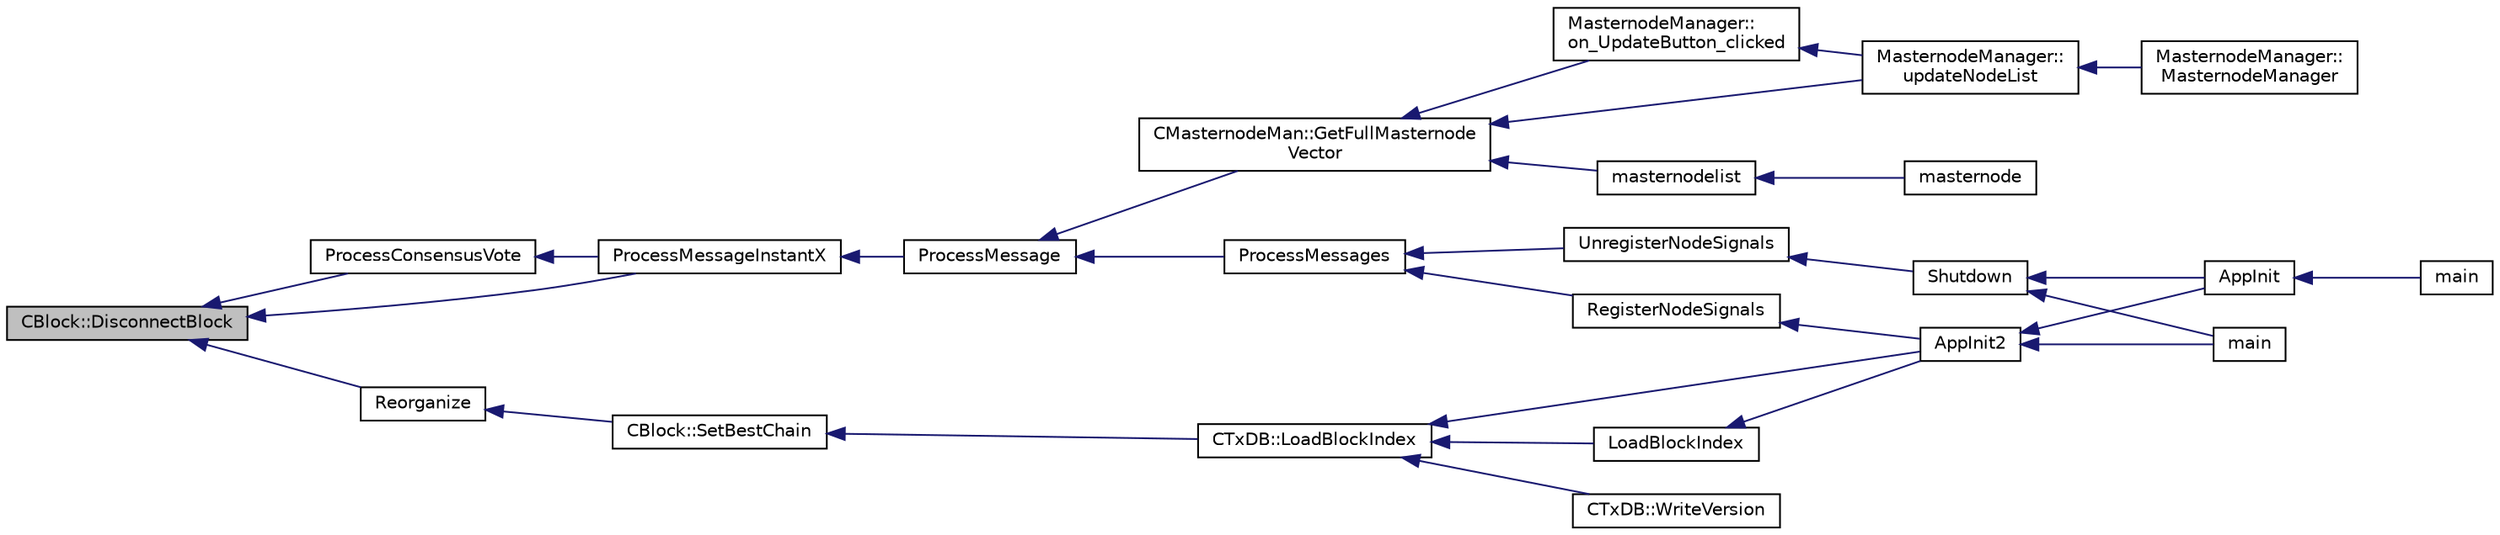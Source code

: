 digraph "CBlock::DisconnectBlock"
{
  edge [fontname="Helvetica",fontsize="10",labelfontname="Helvetica",labelfontsize="10"];
  node [fontname="Helvetica",fontsize="10",shape=record];
  rankdir="LR";
  Node519 [label="CBlock::DisconnectBlock",height=0.2,width=0.4,color="black", fillcolor="grey75", style="filled", fontcolor="black"];
  Node519 -> Node520 [dir="back",color="midnightblue",fontsize="10",style="solid",fontname="Helvetica"];
  Node520 [label="ProcessMessageInstantX",height=0.2,width=0.4,color="black", fillcolor="white", style="filled",URL="$d6/d5f/instantx_8h.html#aa516cb499ead2691d8ab216a499db5d0"];
  Node520 -> Node521 [dir="back",color="midnightblue",fontsize="10",style="solid",fontname="Helvetica"];
  Node521 [label="ProcessMessage",height=0.2,width=0.4,color="black", fillcolor="white", style="filled",URL="$df/d0a/main_8cpp.html#a8ba92b1a4bce3c835e887a9073d17d8e"];
  Node521 -> Node522 [dir="back",color="midnightblue",fontsize="10",style="solid",fontname="Helvetica"];
  Node522 [label="ProcessMessages",height=0.2,width=0.4,color="black", fillcolor="white", style="filled",URL="$d4/dbf/main_8h.html#a196f9318f02448b85b28d612698934fd"];
  Node522 -> Node523 [dir="back",color="midnightblue",fontsize="10",style="solid",fontname="Helvetica"];
  Node523 [label="RegisterNodeSignals",height=0.2,width=0.4,color="black", fillcolor="white", style="filled",URL="$d4/dbf/main_8h.html#ab02615ff65f91d69f8d786ec900baa8a",tooltip="Register with a network node to receive its signals. "];
  Node523 -> Node524 [dir="back",color="midnightblue",fontsize="10",style="solid",fontname="Helvetica"];
  Node524 [label="AppInit2",height=0.2,width=0.4,color="black", fillcolor="white", style="filled",URL="$d8/dc0/init_8h.html#a1a4c1bfbf6ba1db77e988b89b9cadfd3",tooltip="Initialize ion. "];
  Node524 -> Node525 [dir="back",color="midnightblue",fontsize="10",style="solid",fontname="Helvetica"];
  Node525 [label="AppInit",height=0.2,width=0.4,color="black", fillcolor="white", style="filled",URL="$d4/d35/iond_8cpp.html#ac59316b767e6984e1285f0531275286b"];
  Node525 -> Node526 [dir="back",color="midnightblue",fontsize="10",style="solid",fontname="Helvetica"];
  Node526 [label="main",height=0.2,width=0.4,color="black", fillcolor="white", style="filled",URL="$d4/d35/iond_8cpp.html#a0ddf1224851353fc92bfbff6f499fa97"];
  Node524 -> Node527 [dir="back",color="midnightblue",fontsize="10",style="solid",fontname="Helvetica"];
  Node527 [label="main",height=0.2,width=0.4,color="black", fillcolor="white", style="filled",URL="$d5/d2d/ion_8cpp.html#a0ddf1224851353fc92bfbff6f499fa97"];
  Node522 -> Node528 [dir="back",color="midnightblue",fontsize="10",style="solid",fontname="Helvetica"];
  Node528 [label="UnregisterNodeSignals",height=0.2,width=0.4,color="black", fillcolor="white", style="filled",URL="$d4/dbf/main_8h.html#a3ef0cc6e9d9d6435ee2a5569244d6ebd",tooltip="Unregister a network node. "];
  Node528 -> Node529 [dir="back",color="midnightblue",fontsize="10",style="solid",fontname="Helvetica"];
  Node529 [label="Shutdown",height=0.2,width=0.4,color="black", fillcolor="white", style="filled",URL="$d8/dc0/init_8h.html#ac5f038c2b480cf9ef5e19e3eba8dbaf9"];
  Node529 -> Node525 [dir="back",color="midnightblue",fontsize="10",style="solid",fontname="Helvetica"];
  Node529 -> Node527 [dir="back",color="midnightblue",fontsize="10",style="solid",fontname="Helvetica"];
  Node521 -> Node530 [dir="back",color="midnightblue",fontsize="10",style="solid",fontname="Helvetica"];
  Node530 [label="CMasternodeMan::GetFullMasternode\lVector",height=0.2,width=0.4,color="black", fillcolor="white", style="filled",URL="$dc/d6b/class_c_masternode_man.html#ab39e213a7601e1bef2eba1d5d63206f5"];
  Node530 -> Node531 [dir="back",color="midnightblue",fontsize="10",style="solid",fontname="Helvetica"];
  Node531 [label="MasternodeManager::\lupdateNodeList",height=0.2,width=0.4,color="black", fillcolor="white", style="filled",URL="$d9/d70/class_masternode_manager.html#a5485a8bd6ccf673027165cc1207dfae9"];
  Node531 -> Node532 [dir="back",color="midnightblue",fontsize="10",style="solid",fontname="Helvetica"];
  Node532 [label="MasternodeManager::\lMasternodeManager",height=0.2,width=0.4,color="black", fillcolor="white", style="filled",URL="$d9/d70/class_masternode_manager.html#ad18cb99065e056e6b791e2356de826bf"];
  Node530 -> Node533 [dir="back",color="midnightblue",fontsize="10",style="solid",fontname="Helvetica"];
  Node533 [label="MasternodeManager::\lon_UpdateButton_clicked",height=0.2,width=0.4,color="black", fillcolor="white", style="filled",URL="$d9/d70/class_masternode_manager.html#ae8d07b4d869e3eb09fe1be445eff0430"];
  Node533 -> Node531 [dir="back",color="midnightblue",fontsize="10",style="solid",fontname="Helvetica"];
  Node530 -> Node534 [dir="back",color="midnightblue",fontsize="10",style="solid",fontname="Helvetica"];
  Node534 [label="masternodelist",height=0.2,width=0.4,color="black", fillcolor="white", style="filled",URL="$d5/d6b/rpcstashedsend_8cpp.html#a3a7ed7e37f21eb2912afc6e776f7236c"];
  Node534 -> Node535 [dir="back",color="midnightblue",fontsize="10",style="solid",fontname="Helvetica"];
  Node535 [label="masternode",height=0.2,width=0.4,color="black", fillcolor="white", style="filled",URL="$d5/d6b/rpcstashedsend_8cpp.html#a30609e443aeb47c29ed0878d16b1b5e1"];
  Node519 -> Node536 [dir="back",color="midnightblue",fontsize="10",style="solid",fontname="Helvetica"];
  Node536 [label="ProcessConsensusVote",height=0.2,width=0.4,color="black", fillcolor="white", style="filled",URL="$d6/d5f/instantx_8h.html#a5d4434bfb70f64f95aa4de9286cbae94"];
  Node536 -> Node520 [dir="back",color="midnightblue",fontsize="10",style="solid",fontname="Helvetica"];
  Node519 -> Node537 [dir="back",color="midnightblue",fontsize="10",style="solid",fontname="Helvetica"];
  Node537 [label="Reorganize",height=0.2,width=0.4,color="black", fillcolor="white", style="filled",URL="$df/d0a/main_8cpp.html#ad8e09920f5a3ce2670c5efa26ef65227"];
  Node537 -> Node538 [dir="back",color="midnightblue",fontsize="10",style="solid",fontname="Helvetica"];
  Node538 [label="CBlock::SetBestChain",height=0.2,width=0.4,color="black", fillcolor="white", style="filled",URL="$d3/d51/class_c_block.html#a6e308b2d75d1cfc4a75eda36feb60ca1"];
  Node538 -> Node539 [dir="back",color="midnightblue",fontsize="10",style="solid",fontname="Helvetica"];
  Node539 [label="CTxDB::LoadBlockIndex",height=0.2,width=0.4,color="black", fillcolor="white", style="filled",URL="$d9/d8d/class_c_tx_d_b.html#abcb9df0821d996f811f6604b452a26a0"];
  Node539 -> Node524 [dir="back",color="midnightblue",fontsize="10",style="solid",fontname="Helvetica"];
  Node539 -> Node540 [dir="back",color="midnightblue",fontsize="10",style="solid",fontname="Helvetica"];
  Node540 [label="LoadBlockIndex",height=0.2,width=0.4,color="black", fillcolor="white", style="filled",URL="$d4/dbf/main_8h.html#a367f303d34b8a5501ac4d77bebab578c"];
  Node540 -> Node524 [dir="back",color="midnightblue",fontsize="10",style="solid",fontname="Helvetica"];
  Node539 -> Node541 [dir="back",color="midnightblue",fontsize="10",style="solid",fontname="Helvetica"];
  Node541 [label="CTxDB::WriteVersion",height=0.2,width=0.4,color="black", fillcolor="white", style="filled",URL="$d9/d8d/class_c_tx_d_b.html#aa30dbf235b1c229896097e1eb1ea9520"];
}
